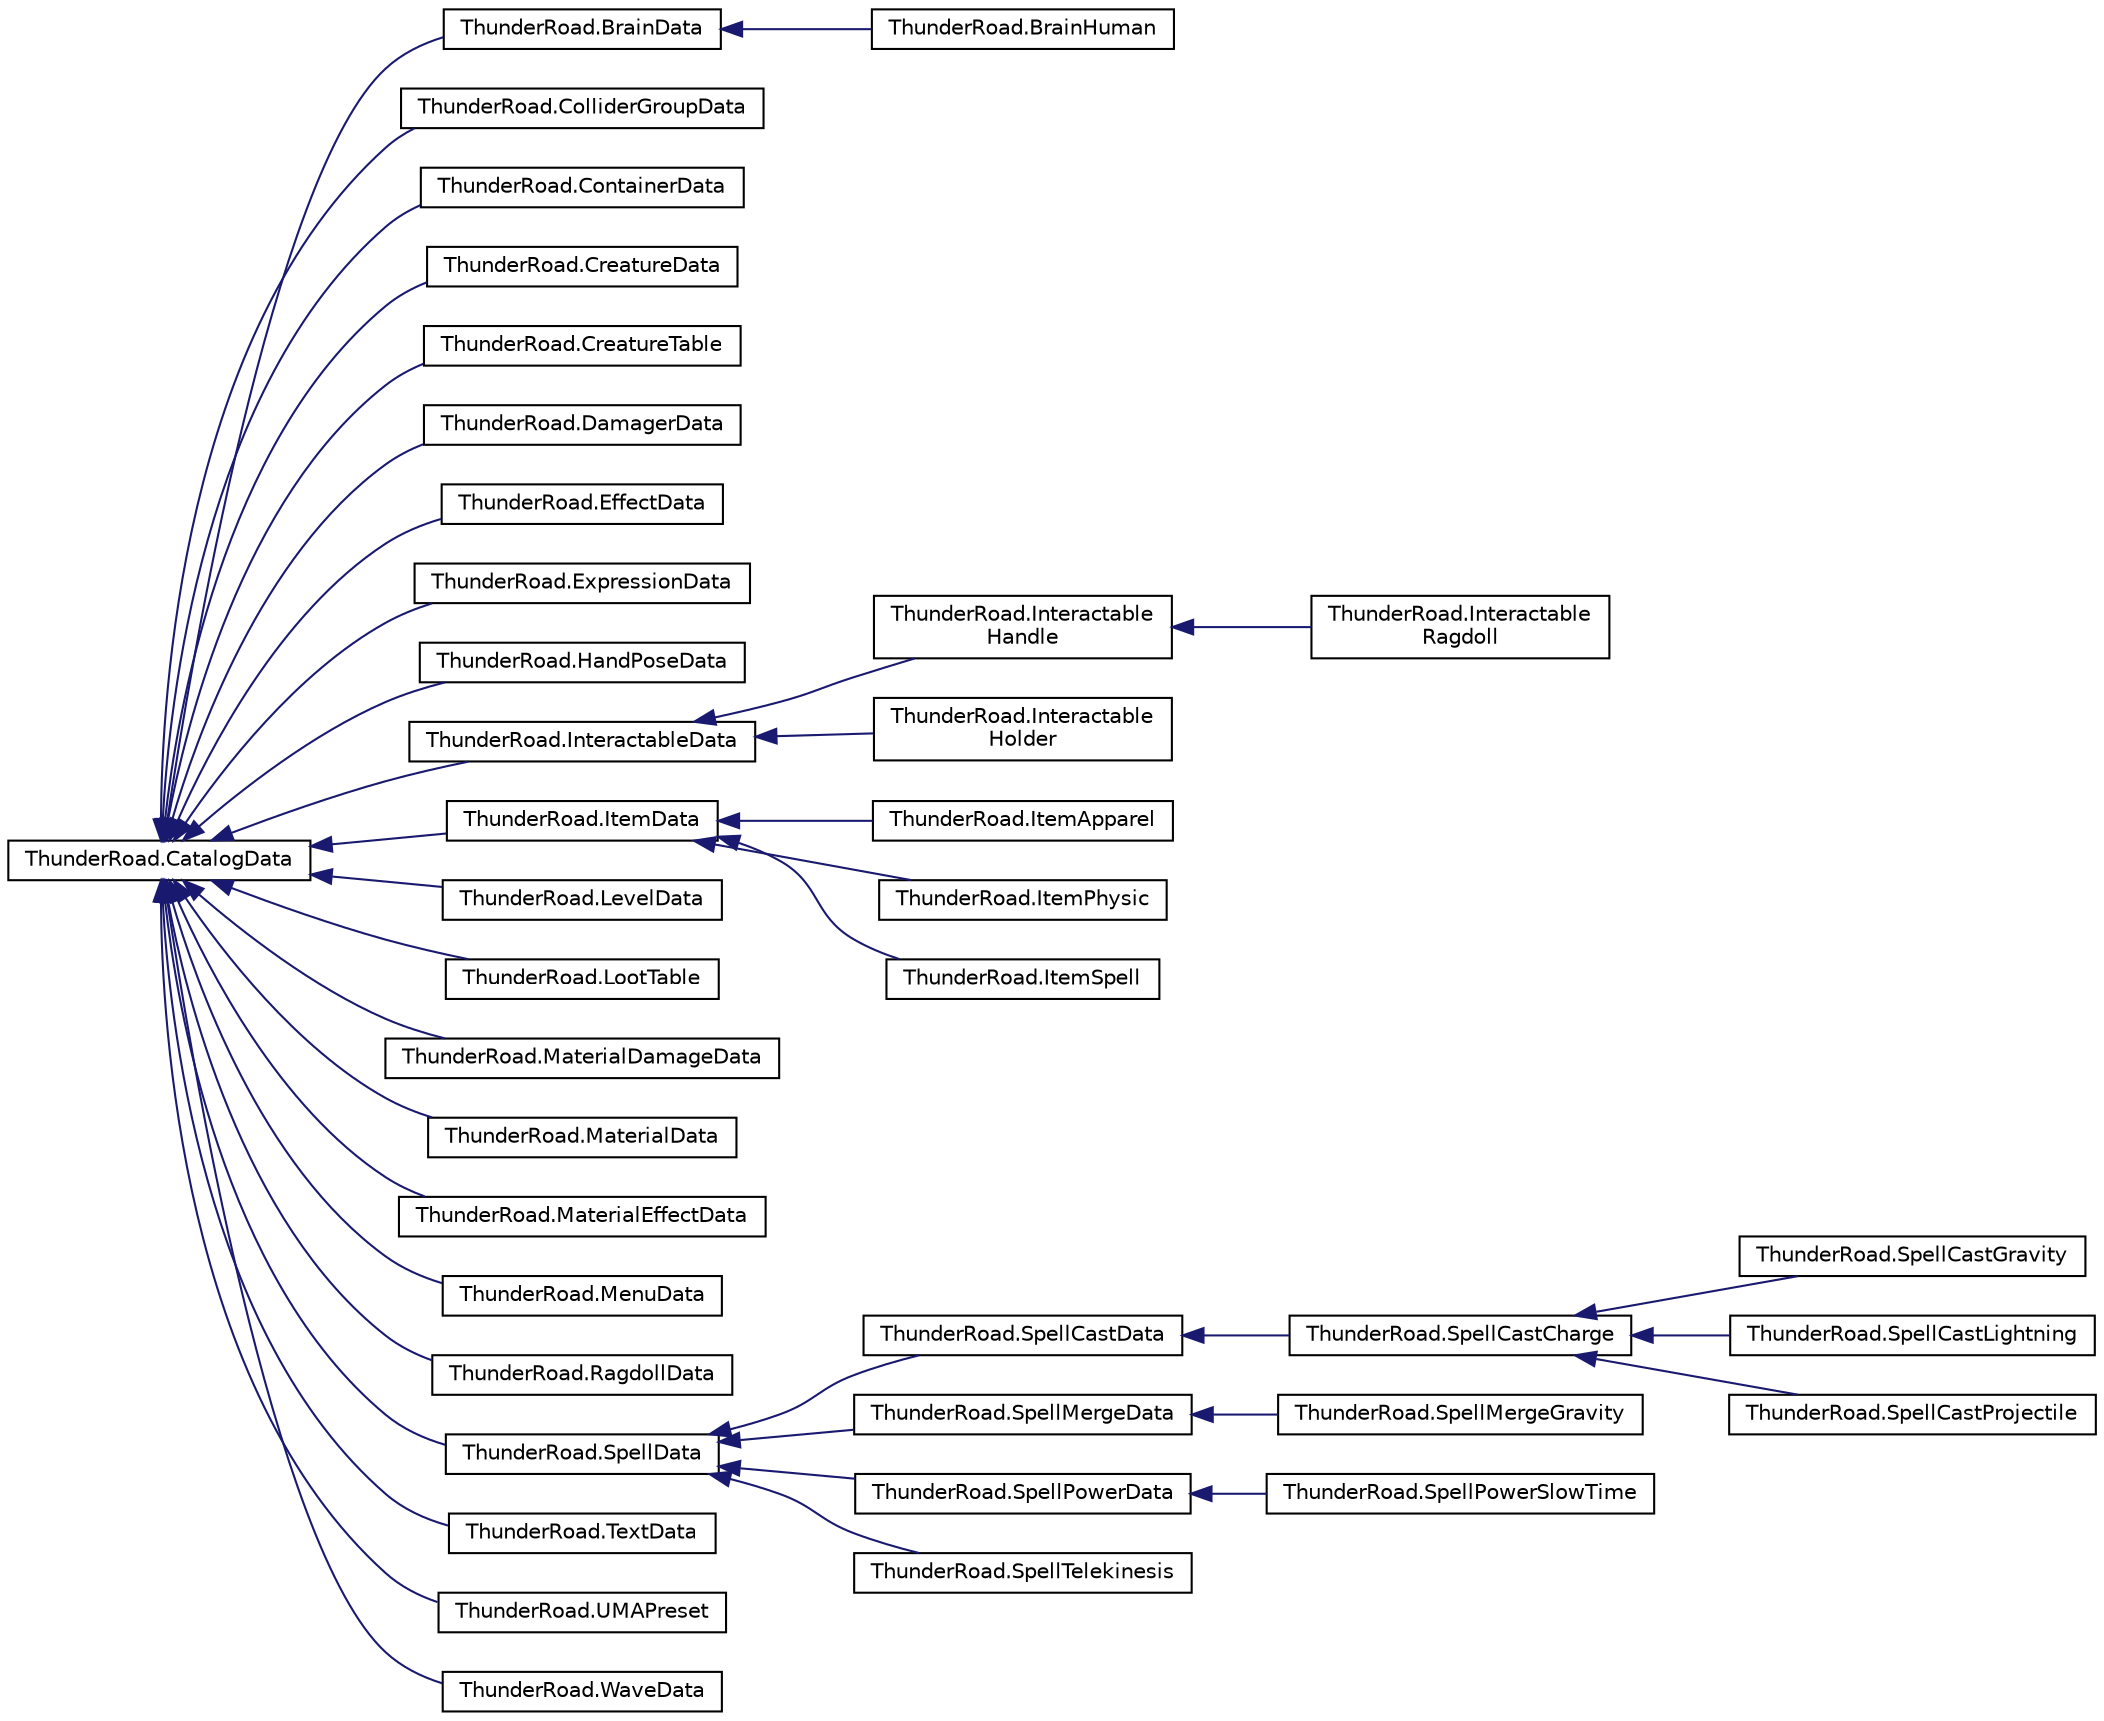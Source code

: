 digraph "Graphical Class Hierarchy"
{
 // LATEX_PDF_SIZE
  edge [fontname="Helvetica",fontsize="10",labelfontname="Helvetica",labelfontsize="10"];
  node [fontname="Helvetica",fontsize="10",shape=record];
  rankdir="LR";
  Node0 [label="ThunderRoad.CatalogData",height=0.2,width=0.4,color="black", fillcolor="white", style="filled",URL="$class_thunder_road_1_1_catalog_data.html",tooltip="Class CatalogData."];
  Node0 -> Node1 [dir="back",color="midnightblue",fontsize="10",style="solid",fontname="Helvetica"];
  Node1 [label="ThunderRoad.BrainData",height=0.2,width=0.4,color="black", fillcolor="white", style="filled",URL="$class_thunder_road_1_1_brain_data.html",tooltip="Class BrainData. Implements the ThunderRoad.CatalogData"];
  Node1 -> Node2 [dir="back",color="midnightblue",fontsize="10",style="solid",fontname="Helvetica"];
  Node2 [label="ThunderRoad.BrainHuman",height=0.2,width=0.4,color="black", fillcolor="white", style="filled",URL="$class_thunder_road_1_1_brain_human.html",tooltip="Class BrainHuman. Implements the ThunderRoad.BrainData"];
  Node0 -> Node3 [dir="back",color="midnightblue",fontsize="10",style="solid",fontname="Helvetica"];
  Node3 [label="ThunderRoad.ColliderGroupData",height=0.2,width=0.4,color="black", fillcolor="white", style="filled",URL="$class_thunder_road_1_1_collider_group_data.html",tooltip="Class ColliderGroupData. Implements the ThunderRoad.CatalogData"];
  Node0 -> Node4 [dir="back",color="midnightblue",fontsize="10",style="solid",fontname="Helvetica"];
  Node4 [label="ThunderRoad.ContainerData",height=0.2,width=0.4,color="black", fillcolor="white", style="filled",URL="$class_thunder_road_1_1_container_data.html",tooltip="Class ContainerData. Implements the ThunderRoad.CatalogData"];
  Node0 -> Node5 [dir="back",color="midnightblue",fontsize="10",style="solid",fontname="Helvetica"];
  Node5 [label="ThunderRoad.CreatureData",height=0.2,width=0.4,color="black", fillcolor="white", style="filled",URL="$class_thunder_road_1_1_creature_data.html",tooltip="Class CreatureData. Implements the ThunderRoad.CatalogData"];
  Node0 -> Node6 [dir="back",color="midnightblue",fontsize="10",style="solid",fontname="Helvetica"];
  Node6 [label="ThunderRoad.CreatureTable",height=0.2,width=0.4,color="black", fillcolor="white", style="filled",URL="$class_thunder_road_1_1_creature_table.html",tooltip="Class CreatureTable. Implements the ThunderRoad.CatalogData"];
  Node0 -> Node7 [dir="back",color="midnightblue",fontsize="10",style="solid",fontname="Helvetica"];
  Node7 [label="ThunderRoad.DamagerData",height=0.2,width=0.4,color="black", fillcolor="white", style="filled",URL="$class_thunder_road_1_1_damager_data.html",tooltip="Class DamagerData. Implements the ThunderRoad.CatalogData"];
  Node0 -> Node8 [dir="back",color="midnightblue",fontsize="10",style="solid",fontname="Helvetica"];
  Node8 [label="ThunderRoad.EffectData",height=0.2,width=0.4,color="black", fillcolor="white", style="filled",URL="$class_thunder_road_1_1_effect_data.html",tooltip="Class EffectData. Implements the ThunderRoad.CatalogData"];
  Node0 -> Node9 [dir="back",color="midnightblue",fontsize="10",style="solid",fontname="Helvetica"];
  Node9 [label="ThunderRoad.ExpressionData",height=0.2,width=0.4,color="black", fillcolor="white", style="filled",URL="$class_thunder_road_1_1_expression_data.html",tooltip="Class ExpressionData. Implements the ThunderRoad.CatalogData"];
  Node0 -> Node10 [dir="back",color="midnightblue",fontsize="10",style="solid",fontname="Helvetica"];
  Node10 [label="ThunderRoad.HandPoseData",height=0.2,width=0.4,color="black", fillcolor="white", style="filled",URL="$class_thunder_road_1_1_hand_pose_data.html",tooltip="Class HandPoseData. Implements the ThunderRoad.CatalogData"];
  Node0 -> Node11 [dir="back",color="midnightblue",fontsize="10",style="solid",fontname="Helvetica"];
  Node11 [label="ThunderRoad.InteractableData",height=0.2,width=0.4,color="black", fillcolor="white", style="filled",URL="$class_thunder_road_1_1_interactable_data.html",tooltip="Class InteractableData. Implements the ThunderRoad.CatalogData"];
  Node11 -> Node12 [dir="back",color="midnightblue",fontsize="10",style="solid",fontname="Helvetica"];
  Node12 [label="ThunderRoad.Interactable\lHandle",height=0.2,width=0.4,color="black", fillcolor="white", style="filled",URL="$class_thunder_road_1_1_interactable_handle.html",tooltip="Class InteractableHandle. Implements the ThunderRoad.InteractableData"];
  Node12 -> Node13 [dir="back",color="midnightblue",fontsize="10",style="solid",fontname="Helvetica"];
  Node13 [label="ThunderRoad.Interactable\lRagdoll",height=0.2,width=0.4,color="black", fillcolor="white", style="filled",URL="$class_thunder_road_1_1_interactable_ragdoll.html",tooltip="Class InteractableRagdoll. Implements the ThunderRoad.InteractableHandle"];
  Node11 -> Node14 [dir="back",color="midnightblue",fontsize="10",style="solid",fontname="Helvetica"];
  Node14 [label="ThunderRoad.Interactable\lHolder",height=0.2,width=0.4,color="black", fillcolor="white", style="filled",URL="$class_thunder_road_1_1_interactable_holder.html",tooltip="Class InteractableHolder. Implements the ThunderRoad.InteractableData"];
  Node0 -> Node15 [dir="back",color="midnightblue",fontsize="10",style="solid",fontname="Helvetica"];
  Node15 [label="ThunderRoad.ItemData",height=0.2,width=0.4,color="black", fillcolor="white", style="filled",URL="$class_thunder_road_1_1_item_data.html",tooltip="Class ItemData. Implements the ThunderRoad.CatalogData"];
  Node15 -> Node16 [dir="back",color="midnightblue",fontsize="10",style="solid",fontname="Helvetica"];
  Node16 [label="ThunderRoad.ItemApparel",height=0.2,width=0.4,color="black", fillcolor="white", style="filled",URL="$class_thunder_road_1_1_item_apparel.html",tooltip="Class ItemApparel. Implements the ThunderRoad.ItemData"];
  Node15 -> Node17 [dir="back",color="midnightblue",fontsize="10",style="solid",fontname="Helvetica"];
  Node17 [label="ThunderRoad.ItemPhysic",height=0.2,width=0.4,color="black", fillcolor="white", style="filled",URL="$class_thunder_road_1_1_item_physic.html",tooltip="Class ItemPhysic. Implements the ThunderRoad.ItemData"];
  Node15 -> Node18 [dir="back",color="midnightblue",fontsize="10",style="solid",fontname="Helvetica"];
  Node18 [label="ThunderRoad.ItemSpell",height=0.2,width=0.4,color="black", fillcolor="white", style="filled",URL="$class_thunder_road_1_1_item_spell.html",tooltip="Class ItemSpell. Implements the ThunderRoad.ItemData"];
  Node0 -> Node19 [dir="back",color="midnightblue",fontsize="10",style="solid",fontname="Helvetica"];
  Node19 [label="ThunderRoad.LevelData",height=0.2,width=0.4,color="black", fillcolor="white", style="filled",URL="$class_thunder_road_1_1_level_data.html",tooltip="Class LevelData. Implements the ThunderRoad.CatalogData"];
  Node0 -> Node20 [dir="back",color="midnightblue",fontsize="10",style="solid",fontname="Helvetica"];
  Node20 [label="ThunderRoad.LootTable",height=0.2,width=0.4,color="black", fillcolor="white", style="filled",URL="$class_thunder_road_1_1_loot_table.html",tooltip="Class LootTable. Implements the ThunderRoad.CatalogData"];
  Node0 -> Node21 [dir="back",color="midnightblue",fontsize="10",style="solid",fontname="Helvetica"];
  Node21 [label="ThunderRoad.MaterialDamageData",height=0.2,width=0.4,color="black", fillcolor="white", style="filled",URL="$class_thunder_road_1_1_material_damage_data.html",tooltip="Class MaterialDamageData. Implements the ThunderRoad.CatalogData"];
  Node0 -> Node22 [dir="back",color="midnightblue",fontsize="10",style="solid",fontname="Helvetica"];
  Node22 [label="ThunderRoad.MaterialData",height=0.2,width=0.4,color="black", fillcolor="white", style="filled",URL="$class_thunder_road_1_1_material_data.html",tooltip="Class MaterialData. Implements the ThunderRoad.CatalogData"];
  Node0 -> Node23 [dir="back",color="midnightblue",fontsize="10",style="solid",fontname="Helvetica"];
  Node23 [label="ThunderRoad.MaterialEffectData",height=0.2,width=0.4,color="black", fillcolor="white", style="filled",URL="$class_thunder_road_1_1_material_effect_data.html",tooltip="Class MaterialEffectData. Implements the ThunderRoad.CatalogData"];
  Node0 -> Node24 [dir="back",color="midnightblue",fontsize="10",style="solid",fontname="Helvetica"];
  Node24 [label="ThunderRoad.MenuData",height=0.2,width=0.4,color="black", fillcolor="white", style="filled",URL="$class_thunder_road_1_1_menu_data.html",tooltip="Class MenuData. Implements the ThunderRoad.CatalogData"];
  Node0 -> Node25 [dir="back",color="midnightblue",fontsize="10",style="solid",fontname="Helvetica"];
  Node25 [label="ThunderRoad.RagdollData",height=0.2,width=0.4,color="black", fillcolor="white", style="filled",URL="$class_thunder_road_1_1_ragdoll_data.html",tooltip="Class RagdollData. Implements the ThunderRoad.CatalogData"];
  Node0 -> Node26 [dir="back",color="midnightblue",fontsize="10",style="solid",fontname="Helvetica"];
  Node26 [label="ThunderRoad.SpellData",height=0.2,width=0.4,color="black", fillcolor="white", style="filled",URL="$class_thunder_road_1_1_spell_data.html",tooltip="Class SpellData. Implements the ThunderRoad.CatalogData"];
  Node26 -> Node27 [dir="back",color="midnightblue",fontsize="10",style="solid",fontname="Helvetica"];
  Node27 [label="ThunderRoad.SpellCastData",height=0.2,width=0.4,color="black", fillcolor="white", style="filled",URL="$class_thunder_road_1_1_spell_cast_data.html",tooltip="Class SpellCastData. Implements the ThunderRoad.SpellData"];
  Node27 -> Node28 [dir="back",color="midnightblue",fontsize="10",style="solid",fontname="Helvetica"];
  Node28 [label="ThunderRoad.SpellCastCharge",height=0.2,width=0.4,color="black", fillcolor="white", style="filled",URL="$class_thunder_road_1_1_spell_cast_charge.html",tooltip="Class SpellCastCharge. Implements the ThunderRoad.SpellCastData"];
  Node28 -> Node29 [dir="back",color="midnightblue",fontsize="10",style="solid",fontname="Helvetica"];
  Node29 [label="ThunderRoad.SpellCastGravity",height=0.2,width=0.4,color="black", fillcolor="white", style="filled",URL="$class_thunder_road_1_1_spell_cast_gravity.html",tooltip="Class SpellCastGravity. Implements the ThunderRoad.SpellCastCharge"];
  Node28 -> Node30 [dir="back",color="midnightblue",fontsize="10",style="solid",fontname="Helvetica"];
  Node30 [label="ThunderRoad.SpellCastLightning",height=0.2,width=0.4,color="black", fillcolor="white", style="filled",URL="$class_thunder_road_1_1_spell_cast_lightning.html",tooltip="Class SpellCastLightning. Implements the ThunderRoad.SpellCastCharge"];
  Node28 -> Node31 [dir="back",color="midnightblue",fontsize="10",style="solid",fontname="Helvetica"];
  Node31 [label="ThunderRoad.SpellCastProjectile",height=0.2,width=0.4,color="black", fillcolor="white", style="filled",URL="$class_thunder_road_1_1_spell_cast_projectile.html",tooltip="Class SpellCastProjectile. Implements the ThunderRoad.SpellCastCharge"];
  Node26 -> Node32 [dir="back",color="midnightblue",fontsize="10",style="solid",fontname="Helvetica"];
  Node32 [label="ThunderRoad.SpellMergeData",height=0.2,width=0.4,color="black", fillcolor="white", style="filled",URL="$class_thunder_road_1_1_spell_merge_data.html",tooltip="Class SpellMergeData. Implements the ThunderRoad.SpellData"];
  Node32 -> Node33 [dir="back",color="midnightblue",fontsize="10",style="solid",fontname="Helvetica"];
  Node33 [label="ThunderRoad.SpellMergeGravity",height=0.2,width=0.4,color="black", fillcolor="white", style="filled",URL="$class_thunder_road_1_1_spell_merge_gravity.html",tooltip="Class SpellMergeGravity. Implements the ThunderRoad.SpellMergeData"];
  Node26 -> Node34 [dir="back",color="midnightblue",fontsize="10",style="solid",fontname="Helvetica"];
  Node34 [label="ThunderRoad.SpellPowerData",height=0.2,width=0.4,color="black", fillcolor="white", style="filled",URL="$class_thunder_road_1_1_spell_power_data.html",tooltip="Class SpellPowerData. Implements the ThunderRoad.SpellData"];
  Node34 -> Node35 [dir="back",color="midnightblue",fontsize="10",style="solid",fontname="Helvetica"];
  Node35 [label="ThunderRoad.SpellPowerSlowTime",height=0.2,width=0.4,color="black", fillcolor="white", style="filled",URL="$class_thunder_road_1_1_spell_power_slow_time.html",tooltip="Class SpellPowerSlowTime. Implements the ThunderRoad.SpellPowerData"];
  Node26 -> Node36 [dir="back",color="midnightblue",fontsize="10",style="solid",fontname="Helvetica"];
  Node36 [label="ThunderRoad.SpellTelekinesis",height=0.2,width=0.4,color="black", fillcolor="white", style="filled",URL="$class_thunder_road_1_1_spell_telekinesis.html",tooltip="Class SpellTelekinesis. Implements the ThunderRoad.SpellData"];
  Node0 -> Node37 [dir="back",color="midnightblue",fontsize="10",style="solid",fontname="Helvetica"];
  Node37 [label="ThunderRoad.TextData",height=0.2,width=0.4,color="black", fillcolor="white", style="filled",URL="$class_thunder_road_1_1_text_data.html",tooltip="Class TextData. Implements the ThunderRoad.CatalogData"];
  Node0 -> Node38 [dir="back",color="midnightblue",fontsize="10",style="solid",fontname="Helvetica"];
  Node38 [label="ThunderRoad.UMAPreset",height=0.2,width=0.4,color="black", fillcolor="white", style="filled",URL="$class_thunder_road_1_1_u_m_a_preset.html",tooltip="Class UMAPreset. Implements the ThunderRoad.CatalogData"];
  Node0 -> Node39 [dir="back",color="midnightblue",fontsize="10",style="solid",fontname="Helvetica"];
  Node39 [label="ThunderRoad.WaveData",height=0.2,width=0.4,color="black", fillcolor="white", style="filled",URL="$class_thunder_road_1_1_wave_data.html",tooltip="Class WaveData. Implements the ThunderRoad.CatalogData"];
}

